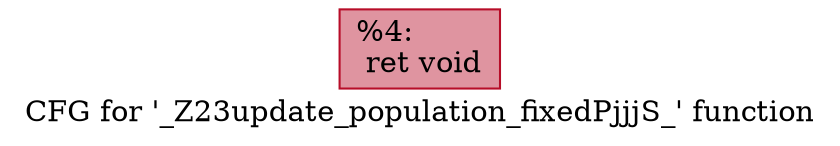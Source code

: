 digraph "CFG for '_Z23update_population_fixedPjjjS_' function" {
	label="CFG for '_Z23update_population_fixedPjjjS_' function";

	Node0x47ad930 [shape=record,color="#b70d28ff", style=filled, fillcolor="#b70d2870",label="{%4:\l  ret void\l}"];
}
